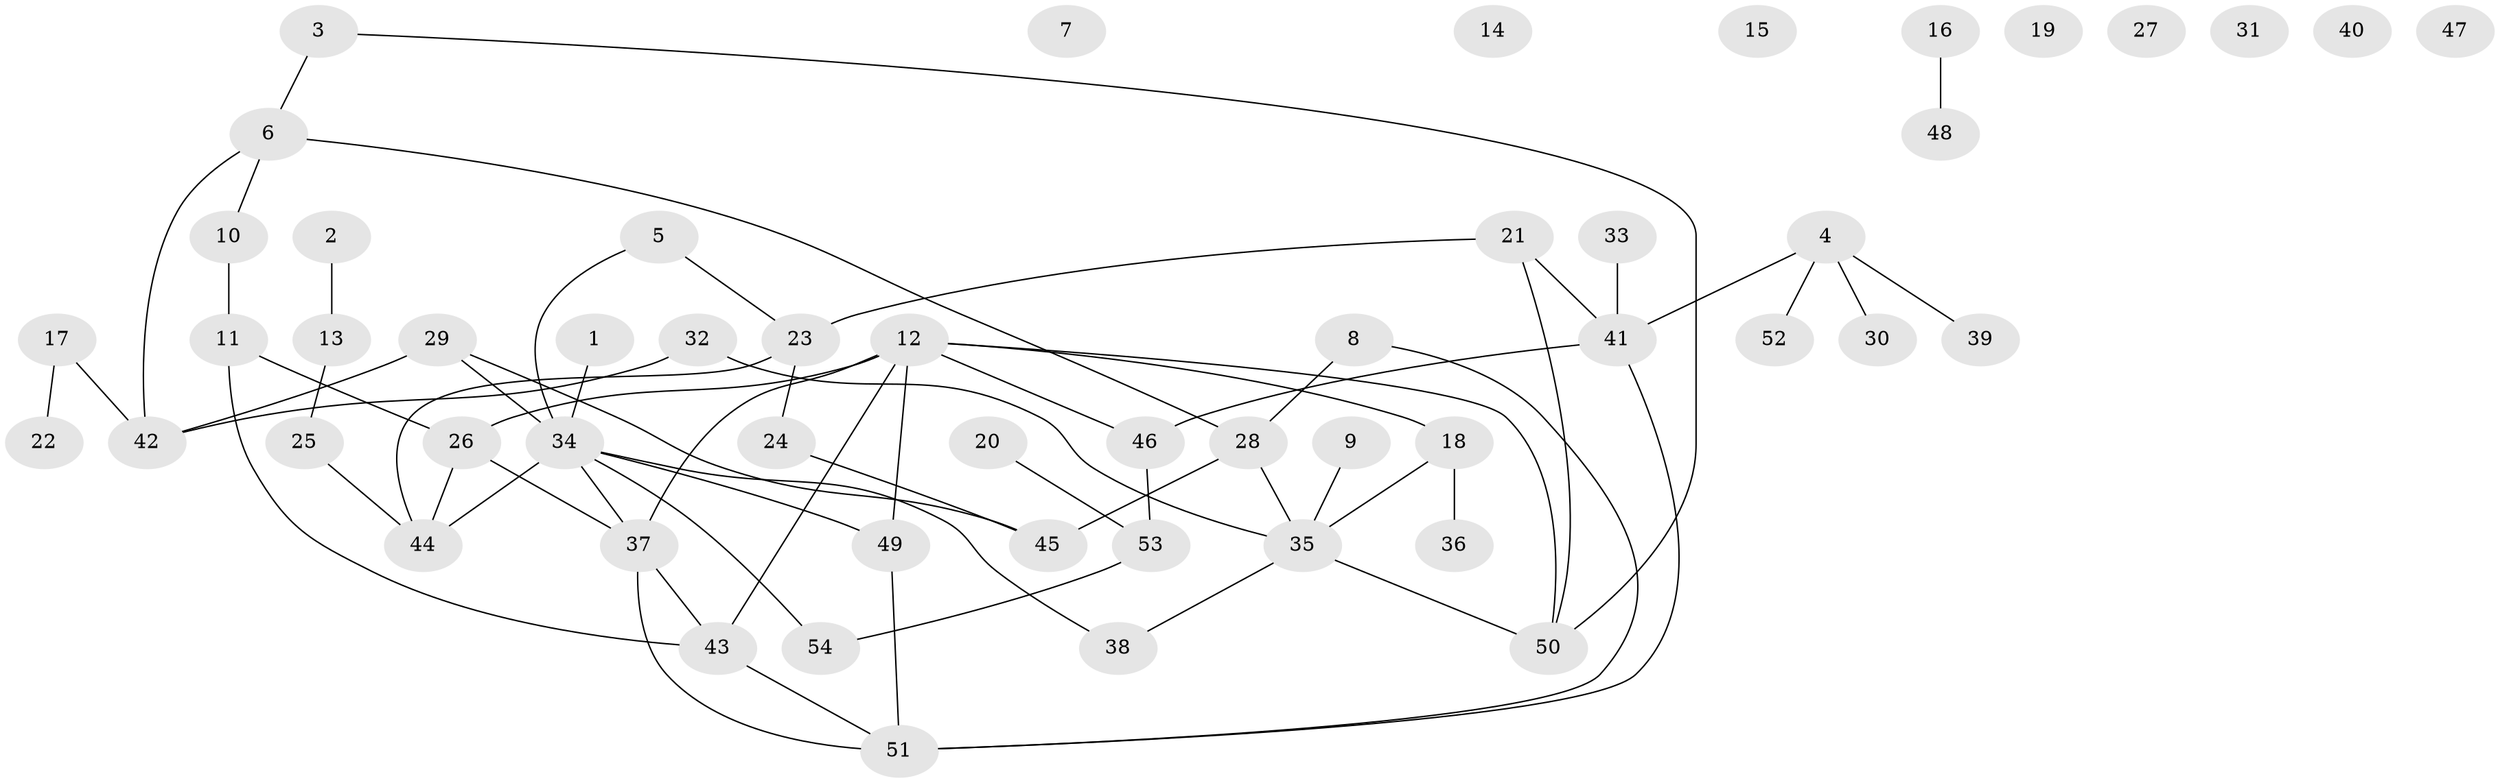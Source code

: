 // Generated by graph-tools (version 1.1) at 2025/00/03/09/25 03:00:47]
// undirected, 54 vertices, 65 edges
graph export_dot {
graph [start="1"]
  node [color=gray90,style=filled];
  1;
  2;
  3;
  4;
  5;
  6;
  7;
  8;
  9;
  10;
  11;
  12;
  13;
  14;
  15;
  16;
  17;
  18;
  19;
  20;
  21;
  22;
  23;
  24;
  25;
  26;
  27;
  28;
  29;
  30;
  31;
  32;
  33;
  34;
  35;
  36;
  37;
  38;
  39;
  40;
  41;
  42;
  43;
  44;
  45;
  46;
  47;
  48;
  49;
  50;
  51;
  52;
  53;
  54;
  1 -- 34;
  2 -- 13;
  3 -- 6;
  3 -- 50;
  4 -- 30;
  4 -- 39;
  4 -- 41;
  4 -- 52;
  5 -- 23;
  5 -- 34;
  6 -- 10;
  6 -- 28;
  6 -- 42;
  8 -- 28;
  8 -- 51;
  9 -- 35;
  10 -- 11;
  11 -- 26;
  11 -- 43;
  12 -- 18;
  12 -- 26;
  12 -- 37;
  12 -- 43;
  12 -- 46;
  12 -- 49;
  12 -- 50;
  13 -- 25;
  16 -- 48;
  17 -- 22;
  17 -- 42;
  18 -- 35;
  18 -- 36;
  20 -- 53;
  21 -- 23;
  21 -- 41;
  21 -- 50;
  23 -- 24;
  23 -- 44;
  24 -- 45;
  25 -- 44;
  26 -- 37;
  26 -- 44;
  28 -- 35;
  28 -- 45;
  29 -- 34;
  29 -- 42;
  29 -- 45;
  32 -- 35;
  32 -- 42;
  33 -- 41;
  34 -- 37;
  34 -- 38;
  34 -- 44;
  34 -- 49;
  34 -- 54;
  35 -- 38;
  35 -- 50;
  37 -- 43;
  37 -- 51;
  41 -- 46;
  41 -- 51;
  43 -- 51;
  46 -- 53;
  49 -- 51;
  53 -- 54;
}
